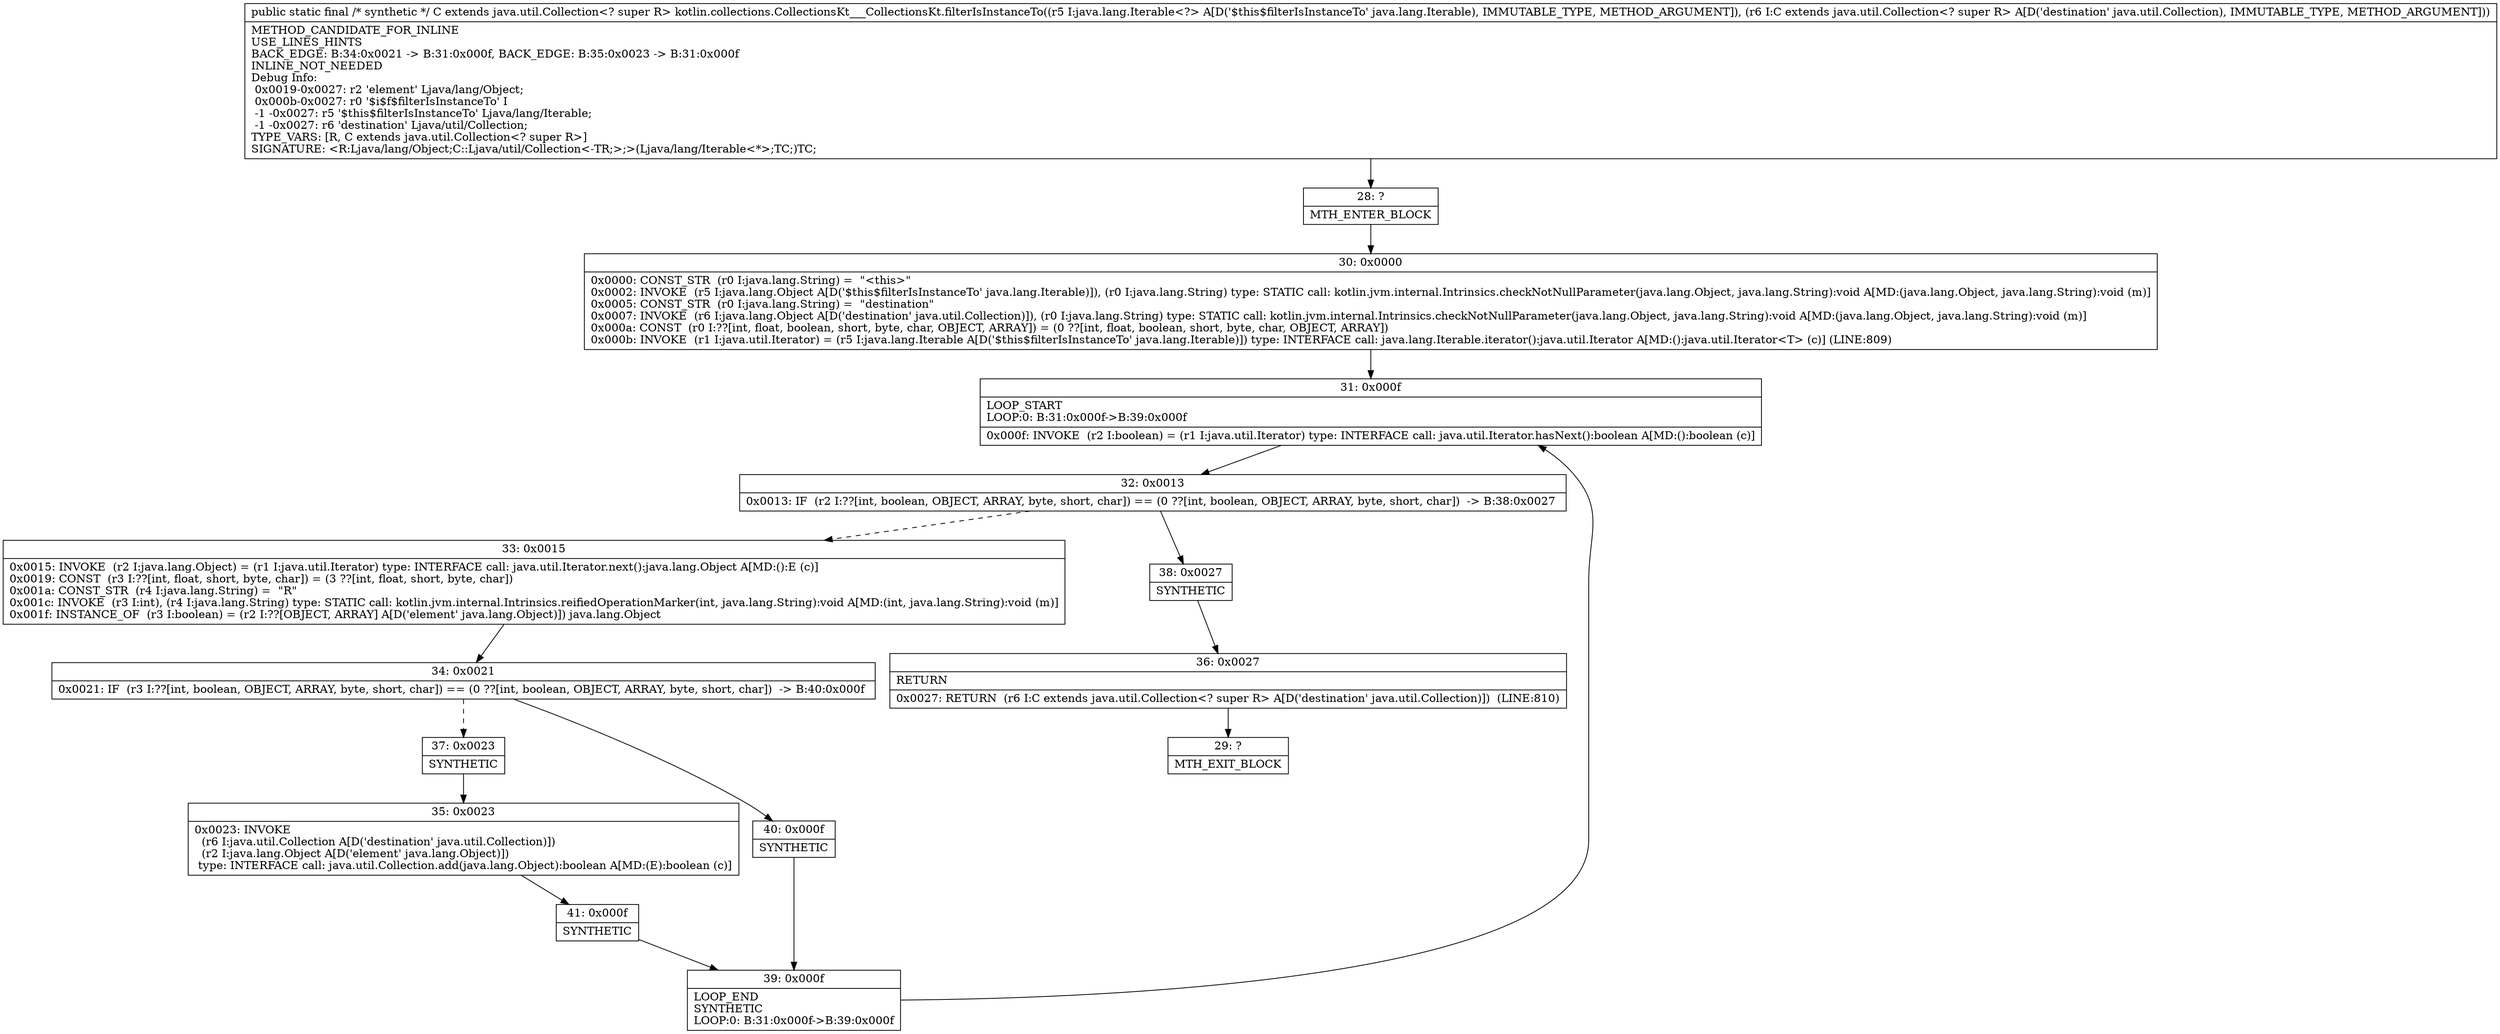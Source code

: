 digraph "CFG forkotlin.collections.CollectionsKt___CollectionsKt.filterIsInstanceTo(Ljava\/lang\/Iterable;Ljava\/util\/Collection;)Ljava\/util\/Collection;" {
Node_28 [shape=record,label="{28\:\ ?|MTH_ENTER_BLOCK\l}"];
Node_30 [shape=record,label="{30\:\ 0x0000|0x0000: CONST_STR  (r0 I:java.lang.String) =  \"\<this\>\" \l0x0002: INVOKE  (r5 I:java.lang.Object A[D('$this$filterIsInstanceTo' java.lang.Iterable)]), (r0 I:java.lang.String) type: STATIC call: kotlin.jvm.internal.Intrinsics.checkNotNullParameter(java.lang.Object, java.lang.String):void A[MD:(java.lang.Object, java.lang.String):void (m)]\l0x0005: CONST_STR  (r0 I:java.lang.String) =  \"destination\" \l0x0007: INVOKE  (r6 I:java.lang.Object A[D('destination' java.util.Collection)]), (r0 I:java.lang.String) type: STATIC call: kotlin.jvm.internal.Intrinsics.checkNotNullParameter(java.lang.Object, java.lang.String):void A[MD:(java.lang.Object, java.lang.String):void (m)]\l0x000a: CONST  (r0 I:??[int, float, boolean, short, byte, char, OBJECT, ARRAY]) = (0 ??[int, float, boolean, short, byte, char, OBJECT, ARRAY]) \l0x000b: INVOKE  (r1 I:java.util.Iterator) = (r5 I:java.lang.Iterable A[D('$this$filterIsInstanceTo' java.lang.Iterable)]) type: INTERFACE call: java.lang.Iterable.iterator():java.util.Iterator A[MD:():java.util.Iterator\<T\> (c)] (LINE:809)\l}"];
Node_31 [shape=record,label="{31\:\ 0x000f|LOOP_START\lLOOP:0: B:31:0x000f\-\>B:39:0x000f\l|0x000f: INVOKE  (r2 I:boolean) = (r1 I:java.util.Iterator) type: INTERFACE call: java.util.Iterator.hasNext():boolean A[MD:():boolean (c)]\l}"];
Node_32 [shape=record,label="{32\:\ 0x0013|0x0013: IF  (r2 I:??[int, boolean, OBJECT, ARRAY, byte, short, char]) == (0 ??[int, boolean, OBJECT, ARRAY, byte, short, char])  \-\> B:38:0x0027 \l}"];
Node_33 [shape=record,label="{33\:\ 0x0015|0x0015: INVOKE  (r2 I:java.lang.Object) = (r1 I:java.util.Iterator) type: INTERFACE call: java.util.Iterator.next():java.lang.Object A[MD:():E (c)]\l0x0019: CONST  (r3 I:??[int, float, short, byte, char]) = (3 ??[int, float, short, byte, char]) \l0x001a: CONST_STR  (r4 I:java.lang.String) =  \"R\" \l0x001c: INVOKE  (r3 I:int), (r4 I:java.lang.String) type: STATIC call: kotlin.jvm.internal.Intrinsics.reifiedOperationMarker(int, java.lang.String):void A[MD:(int, java.lang.String):void (m)]\l0x001f: INSTANCE_OF  (r3 I:boolean) = (r2 I:??[OBJECT, ARRAY] A[D('element' java.lang.Object)]) java.lang.Object \l}"];
Node_34 [shape=record,label="{34\:\ 0x0021|0x0021: IF  (r3 I:??[int, boolean, OBJECT, ARRAY, byte, short, char]) == (0 ??[int, boolean, OBJECT, ARRAY, byte, short, char])  \-\> B:40:0x000f \l}"];
Node_37 [shape=record,label="{37\:\ 0x0023|SYNTHETIC\l}"];
Node_35 [shape=record,label="{35\:\ 0x0023|0x0023: INVOKE  \l  (r6 I:java.util.Collection A[D('destination' java.util.Collection)])\l  (r2 I:java.lang.Object A[D('element' java.lang.Object)])\l type: INTERFACE call: java.util.Collection.add(java.lang.Object):boolean A[MD:(E):boolean (c)]\l}"];
Node_41 [shape=record,label="{41\:\ 0x000f|SYNTHETIC\l}"];
Node_39 [shape=record,label="{39\:\ 0x000f|LOOP_END\lSYNTHETIC\lLOOP:0: B:31:0x000f\-\>B:39:0x000f\l}"];
Node_40 [shape=record,label="{40\:\ 0x000f|SYNTHETIC\l}"];
Node_38 [shape=record,label="{38\:\ 0x0027|SYNTHETIC\l}"];
Node_36 [shape=record,label="{36\:\ 0x0027|RETURN\l|0x0027: RETURN  (r6 I:C extends java.util.Collection\<? super R\> A[D('destination' java.util.Collection)])  (LINE:810)\l}"];
Node_29 [shape=record,label="{29\:\ ?|MTH_EXIT_BLOCK\l}"];
MethodNode[shape=record,label="{public static final \/* synthetic *\/ C extends java.util.Collection\<? super R\> kotlin.collections.CollectionsKt___CollectionsKt.filterIsInstanceTo((r5 I:java.lang.Iterable\<?\> A[D('$this$filterIsInstanceTo' java.lang.Iterable), IMMUTABLE_TYPE, METHOD_ARGUMENT]), (r6 I:C extends java.util.Collection\<? super R\> A[D('destination' java.util.Collection), IMMUTABLE_TYPE, METHOD_ARGUMENT]))  | METHOD_CANDIDATE_FOR_INLINE\lUSE_LINES_HINTS\lBACK_EDGE: B:34:0x0021 \-\> B:31:0x000f, BACK_EDGE: B:35:0x0023 \-\> B:31:0x000f\lINLINE_NOT_NEEDED\lDebug Info:\l  0x0019\-0x0027: r2 'element' Ljava\/lang\/Object;\l  0x000b\-0x0027: r0 '$i$f$filterIsInstanceTo' I\l  \-1 \-0x0027: r5 '$this$filterIsInstanceTo' Ljava\/lang\/Iterable;\l  \-1 \-0x0027: r6 'destination' Ljava\/util\/Collection;\lTYPE_VARS: [R, C extends java.util.Collection\<? super R\>]\lSIGNATURE: \<R:Ljava\/lang\/Object;C::Ljava\/util\/Collection\<\-TR;\>;\>(Ljava\/lang\/Iterable\<*\>;TC;)TC;\l}"];
MethodNode -> Node_28;Node_28 -> Node_30;
Node_30 -> Node_31;
Node_31 -> Node_32;
Node_32 -> Node_33[style=dashed];
Node_32 -> Node_38;
Node_33 -> Node_34;
Node_34 -> Node_37[style=dashed];
Node_34 -> Node_40;
Node_37 -> Node_35;
Node_35 -> Node_41;
Node_41 -> Node_39;
Node_39 -> Node_31;
Node_40 -> Node_39;
Node_38 -> Node_36;
Node_36 -> Node_29;
}

